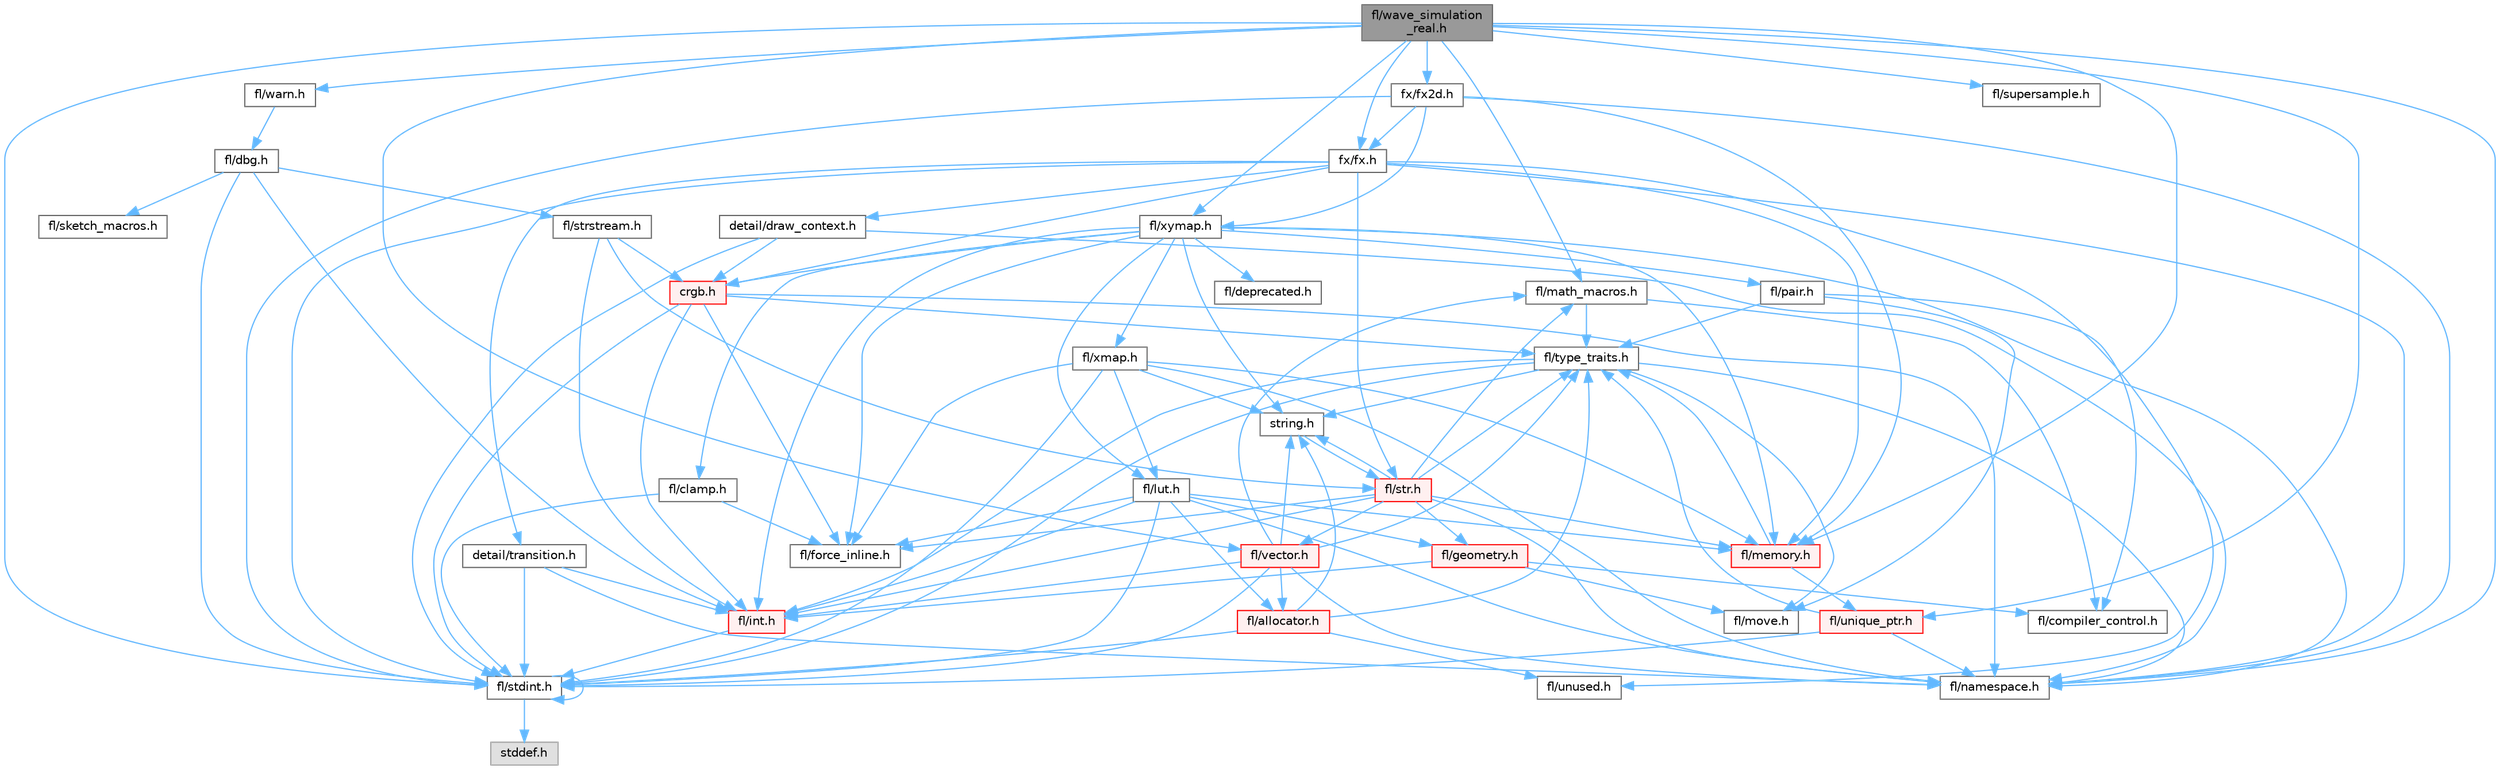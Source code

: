 digraph "fl/wave_simulation_real.h"
{
 // INTERACTIVE_SVG=YES
 // LATEX_PDF_SIZE
  bgcolor="transparent";
  edge [fontname=Helvetica,fontsize=10,labelfontname=Helvetica,labelfontsize=10];
  node [fontname=Helvetica,fontsize=10,shape=box,height=0.2,width=0.4];
  Node1 [id="Node000001",label="fl/wave_simulation\l_real.h",height=0.2,width=0.4,color="gray40", fillcolor="grey60", style="filled", fontcolor="black",tooltip=" "];
  Node1 -> Node2 [id="edge1_Node000001_Node000002",color="steelblue1",style="solid",tooltip=" "];
  Node2 [id="Node000002",label="fl/stdint.h",height=0.2,width=0.4,color="grey40", fillcolor="white", style="filled",URL="$df/dd8/stdint_8h.html",tooltip=" "];
  Node2 -> Node3 [id="edge2_Node000002_Node000003",color="steelblue1",style="solid",tooltip=" "];
  Node3 [id="Node000003",label="stddef.h",height=0.2,width=0.4,color="grey60", fillcolor="#E0E0E0", style="filled",tooltip=" "];
  Node2 -> Node2 [id="edge3_Node000002_Node000002",color="steelblue1",style="solid",tooltip=" "];
  Node1 -> Node4 [id="edge4_Node000001_Node000004",color="steelblue1",style="solid",tooltip=" "];
  Node4 [id="Node000004",label="fl/math_macros.h",height=0.2,width=0.4,color="grey40", fillcolor="white", style="filled",URL="$d8/db8/math__macros_8h.html",tooltip=" "];
  Node4 -> Node5 [id="edge5_Node000004_Node000005",color="steelblue1",style="solid",tooltip=" "];
  Node5 [id="Node000005",label="fl/compiler_control.h",height=0.2,width=0.4,color="grey40", fillcolor="white", style="filled",URL="$d4/d54/compiler__control_8h.html",tooltip=" "];
  Node4 -> Node6 [id="edge6_Node000004_Node000006",color="steelblue1",style="solid",tooltip=" "];
  Node6 [id="Node000006",label="fl/type_traits.h",height=0.2,width=0.4,color="grey40", fillcolor="white", style="filled",URL="$df/d63/type__traits_8h.html",tooltip=" "];
  Node6 -> Node7 [id="edge7_Node000006_Node000007",color="steelblue1",style="solid",tooltip=" "];
  Node7 [id="Node000007",label="string.h",height=0.2,width=0.4,color="grey40", fillcolor="white", style="filled",URL="$da/d66/string_8h.html",tooltip=" "];
  Node7 -> Node8 [id="edge8_Node000007_Node000008",color="steelblue1",style="solid",tooltip=" "];
  Node8 [id="Node000008",label="fl/str.h",height=0.2,width=0.4,color="red", fillcolor="#FFF0F0", style="filled",URL="$d1/d93/str_8h.html",tooltip=" "];
  Node8 -> Node9 [id="edge9_Node000008_Node000009",color="steelblue1",style="solid",tooltip=" "];
  Node9 [id="Node000009",label="fl/int.h",height=0.2,width=0.4,color="red", fillcolor="#FFF0F0", style="filled",URL="$d3/d7e/int_8h.html",tooltip=" "];
  Node9 -> Node2 [id="edge10_Node000009_Node000002",color="steelblue1",style="solid",tooltip=" "];
  Node8 -> Node7 [id="edge11_Node000008_Node000007",color="steelblue1",style="solid",tooltip=" "];
  Node8 -> Node11 [id="edge12_Node000008_Node000011",color="steelblue1",style="solid",tooltip=" "];
  Node11 [id="Node000011",label="fl/geometry.h",height=0.2,width=0.4,color="red", fillcolor="#FFF0F0", style="filled",URL="$d4/d67/geometry_8h.html",tooltip=" "];
  Node11 -> Node9 [id="edge13_Node000011_Node000009",color="steelblue1",style="solid",tooltip=" "];
  Node11 -> Node5 [id="edge14_Node000011_Node000005",color="steelblue1",style="solid",tooltip=" "];
  Node11 -> Node16 [id="edge15_Node000011_Node000016",color="steelblue1",style="solid",tooltip=" "];
  Node16 [id="Node000016",label="fl/move.h",height=0.2,width=0.4,color="grey40", fillcolor="white", style="filled",URL="$d9/d83/move_8h.html",tooltip=" "];
  Node8 -> Node4 [id="edge16_Node000008_Node000004",color="steelblue1",style="solid",tooltip=" "];
  Node8 -> Node17 [id="edge17_Node000008_Node000017",color="steelblue1",style="solid",tooltip=" "];
  Node17 [id="Node000017",label="fl/namespace.h",height=0.2,width=0.4,color="grey40", fillcolor="white", style="filled",URL="$df/d2a/namespace_8h.html",tooltip="Implements the FastLED namespace macros."];
  Node8 -> Node18 [id="edge18_Node000008_Node000018",color="steelblue1",style="solid",tooltip=" "];
  Node18 [id="Node000018",label="fl/memory.h",height=0.2,width=0.4,color="red", fillcolor="#FFF0F0", style="filled",URL="$dc/d18/memory_8h.html",tooltip=" "];
  Node18 -> Node21 [id="edge19_Node000018_Node000021",color="steelblue1",style="solid",tooltip=" "];
  Node21 [id="Node000021",label="fl/unique_ptr.h",height=0.2,width=0.4,color="red", fillcolor="#FFF0F0", style="filled",URL="$da/d4b/unique__ptr_8h.html",tooltip=" "];
  Node21 -> Node17 [id="edge20_Node000021_Node000017",color="steelblue1",style="solid",tooltip=" "];
  Node21 -> Node6 [id="edge21_Node000021_Node000006",color="steelblue1",style="solid",tooltip=" "];
  Node21 -> Node2 [id="edge22_Node000021_Node000002",color="steelblue1",style="solid",tooltip=" "];
  Node18 -> Node6 [id="edge23_Node000018_Node000006",color="steelblue1",style="solid",tooltip=" "];
  Node8 -> Node6 [id="edge24_Node000008_Node000006",color="steelblue1",style="solid",tooltip=" "];
  Node8 -> Node45 [id="edge25_Node000008_Node000045",color="steelblue1",style="solid",tooltip=" "];
  Node45 [id="Node000045",label="fl/vector.h",height=0.2,width=0.4,color="red", fillcolor="#FFF0F0", style="filled",URL="$d6/d68/vector_8h.html",tooltip=" "];
  Node45 -> Node2 [id="edge26_Node000045_Node000002",color="steelblue1",style="solid",tooltip=" "];
  Node45 -> Node9 [id="edge27_Node000045_Node000009",color="steelblue1",style="solid",tooltip=" "];
  Node45 -> Node7 [id="edge28_Node000045_Node000007",color="steelblue1",style="solid",tooltip=" "];
  Node45 -> Node4 [id="edge29_Node000045_Node000004",color="steelblue1",style="solid",tooltip=" "];
  Node45 -> Node17 [id="edge30_Node000045_Node000017",color="steelblue1",style="solid",tooltip=" "];
  Node45 -> Node27 [id="edge31_Node000045_Node000027",color="steelblue1",style="solid",tooltip=" "];
  Node27 [id="Node000027",label="fl/allocator.h",height=0.2,width=0.4,color="red", fillcolor="#FFF0F0", style="filled",URL="$da/da9/allocator_8h.html",tooltip=" "];
  Node27 -> Node7 [id="edge32_Node000027_Node000007",color="steelblue1",style="solid",tooltip=" "];
  Node27 -> Node6 [id="edge33_Node000027_Node000006",color="steelblue1",style="solid",tooltip=" "];
  Node27 -> Node31 [id="edge34_Node000027_Node000031",color="steelblue1",style="solid",tooltip=" "];
  Node31 [id="Node000031",label="fl/unused.h",height=0.2,width=0.4,color="grey40", fillcolor="white", style="filled",URL="$d8/d4b/unused_8h.html",tooltip=" "];
  Node27 -> Node2 [id="edge35_Node000027_Node000002",color="steelblue1",style="solid",tooltip=" "];
  Node45 -> Node6 [id="edge36_Node000045_Node000006",color="steelblue1",style="solid",tooltip=" "];
  Node8 -> Node14 [id="edge37_Node000008_Node000014",color="steelblue1",style="solid",tooltip=" "];
  Node14 [id="Node000014",label="fl/force_inline.h",height=0.2,width=0.4,color="grey40", fillcolor="white", style="filled",URL="$d4/d64/force__inline_8h.html",tooltip=" "];
  Node6 -> Node2 [id="edge38_Node000006_Node000002",color="steelblue1",style="solid",tooltip=" "];
  Node6 -> Node17 [id="edge39_Node000006_Node000017",color="steelblue1",style="solid",tooltip=" "];
  Node6 -> Node16 [id="edge40_Node000006_Node000016",color="steelblue1",style="solid",tooltip=" "];
  Node6 -> Node9 [id="edge41_Node000006_Node000009",color="steelblue1",style="solid",tooltip=" "];
  Node1 -> Node17 [id="edge42_Node000001_Node000017",color="steelblue1",style="solid",tooltip=" "];
  Node1 -> Node21 [id="edge43_Node000001_Node000021",color="steelblue1",style="solid",tooltip=" "];
  Node1 -> Node45 [id="edge44_Node000001_Node000045",color="steelblue1",style="solid",tooltip=" "];
  Node1 -> Node50 [id="edge45_Node000001_Node000050",color="steelblue1",style="solid",tooltip=" "];
  Node50 [id="Node000050",label="fl/warn.h",height=0.2,width=0.4,color="grey40", fillcolor="white", style="filled",URL="$de/d77/warn_8h.html",tooltip=" "];
  Node50 -> Node51 [id="edge46_Node000050_Node000051",color="steelblue1",style="solid",tooltip=" "];
  Node51 [id="Node000051",label="fl/dbg.h",height=0.2,width=0.4,color="grey40", fillcolor="white", style="filled",URL="$d6/d01/dbg_8h.html",tooltip=" "];
  Node51 -> Node52 [id="edge47_Node000051_Node000052",color="steelblue1",style="solid",tooltip=" "];
  Node52 [id="Node000052",label="fl/strstream.h",height=0.2,width=0.4,color="grey40", fillcolor="white", style="filled",URL="$d8/d00/strstream_8h.html",tooltip=" "];
  Node52 -> Node9 [id="edge48_Node000052_Node000009",color="steelblue1",style="solid",tooltip=" "];
  Node52 -> Node8 [id="edge49_Node000052_Node000008",color="steelblue1",style="solid",tooltip=" "];
  Node52 -> Node53 [id="edge50_Node000052_Node000053",color="steelblue1",style="solid",tooltip=" "];
  Node53 [id="Node000053",label="crgb.h",height=0.2,width=0.4,color="red", fillcolor="#FFF0F0", style="filled",URL="$db/dd1/crgb_8h.html",tooltip="Defines the red, green, and blue (RGB) pixel struct."];
  Node53 -> Node2 [id="edge51_Node000053_Node000002",color="steelblue1",style="solid",tooltip=" "];
  Node53 -> Node9 [id="edge52_Node000053_Node000009",color="steelblue1",style="solid",tooltip=" "];
  Node53 -> Node17 [id="edge53_Node000053_Node000017",color="steelblue1",style="solid",tooltip=" "];
  Node53 -> Node14 [id="edge54_Node000053_Node000014",color="steelblue1",style="solid",tooltip=" "];
  Node53 -> Node6 [id="edge55_Node000053_Node000006",color="steelblue1",style="solid",tooltip=" "];
  Node51 -> Node61 [id="edge56_Node000051_Node000061",color="steelblue1",style="solid",tooltip=" "];
  Node61 [id="Node000061",label="fl/sketch_macros.h",height=0.2,width=0.4,color="grey40", fillcolor="white", style="filled",URL="$d1/dbc/sketch__macros_8h.html",tooltip=" "];
  Node51 -> Node9 [id="edge57_Node000051_Node000009",color="steelblue1",style="solid",tooltip=" "];
  Node51 -> Node2 [id="edge58_Node000051_Node000002",color="steelblue1",style="solid",tooltip=" "];
  Node1 -> Node18 [id="edge59_Node000001_Node000018",color="steelblue1",style="solid",tooltip=" "];
  Node1 -> Node62 [id="edge60_Node000001_Node000062",color="steelblue1",style="solid",tooltip=" "];
  Node62 [id="Node000062",label="fl/supersample.h",height=0.2,width=0.4,color="grey40", fillcolor="white", style="filled",URL="$d2/dce/supersample_8h.html",tooltip=" "];
  Node1 -> Node63 [id="edge61_Node000001_Node000063",color="steelblue1",style="solid",tooltip=" "];
  Node63 [id="Node000063",label="fl/xymap.h",height=0.2,width=0.4,color="grey40", fillcolor="white", style="filled",URL="$da/d61/xymap_8h.html",tooltip=" "];
  Node63 -> Node9 [id="edge62_Node000063_Node000009",color="steelblue1",style="solid",tooltip=" "];
  Node63 -> Node17 [id="edge63_Node000063_Node000017",color="steelblue1",style="solid",tooltip=" "];
  Node63 -> Node14 [id="edge64_Node000063_Node000014",color="steelblue1",style="solid",tooltip=" "];
  Node63 -> Node64 [id="edge65_Node000063_Node000064",color="steelblue1",style="solid",tooltip=" "];
  Node64 [id="Node000064",label="fl/pair.h",height=0.2,width=0.4,color="grey40", fillcolor="white", style="filled",URL="$d3/d41/pair_8h.html",tooltip=" "];
  Node64 -> Node16 [id="edge66_Node000064_Node000016",color="steelblue1",style="solid",tooltip=" "];
  Node64 -> Node5 [id="edge67_Node000064_Node000005",color="steelblue1",style="solid",tooltip=" "];
  Node64 -> Node6 [id="edge68_Node000064_Node000006",color="steelblue1",style="solid",tooltip=" "];
  Node63 -> Node7 [id="edge69_Node000063_Node000007",color="steelblue1",style="solid",tooltip=" "];
  Node63 -> Node53 [id="edge70_Node000063_Node000053",color="steelblue1",style="solid",tooltip=" "];
  Node63 -> Node13 [id="edge71_Node000063_Node000013",color="steelblue1",style="solid",tooltip=" "];
  Node13 [id="Node000013",label="fl/clamp.h",height=0.2,width=0.4,color="grey40", fillcolor="white", style="filled",URL="$d6/dd3/clamp_8h.html",tooltip=" "];
  Node13 -> Node2 [id="edge72_Node000013_Node000002",color="steelblue1",style="solid",tooltip=" "];
  Node13 -> Node14 [id="edge73_Node000013_Node000014",color="steelblue1",style="solid",tooltip=" "];
  Node63 -> Node65 [id="edge74_Node000063_Node000065",color="steelblue1",style="solid",tooltip=" "];
  Node65 [id="Node000065",label="fl/lut.h",height=0.2,width=0.4,color="grey40", fillcolor="white", style="filled",URL="$db/d54/lut_8h.html",tooltip=" "];
  Node65 -> Node27 [id="edge75_Node000065_Node000027",color="steelblue1",style="solid",tooltip=" "];
  Node65 -> Node14 [id="edge76_Node000065_Node000014",color="steelblue1",style="solid",tooltip=" "];
  Node65 -> Node18 [id="edge77_Node000065_Node000018",color="steelblue1",style="solid",tooltip=" "];
  Node65 -> Node2 [id="edge78_Node000065_Node000002",color="steelblue1",style="solid",tooltip=" "];
  Node65 -> Node9 [id="edge79_Node000065_Node000009",color="steelblue1",style="solid",tooltip=" "];
  Node65 -> Node11 [id="edge80_Node000065_Node000011",color="steelblue1",style="solid",tooltip=" "];
  Node65 -> Node17 [id="edge81_Node000065_Node000017",color="steelblue1",style="solid",tooltip=" "];
  Node63 -> Node18 [id="edge82_Node000063_Node000018",color="steelblue1",style="solid",tooltip=" "];
  Node63 -> Node36 [id="edge83_Node000063_Node000036",color="steelblue1",style="solid",tooltip=" "];
  Node36 [id="Node000036",label="fl/deprecated.h",height=0.2,width=0.4,color="grey40", fillcolor="white", style="filled",URL="$d4/dce/deprecated_8h.html",tooltip=" "];
  Node63 -> Node66 [id="edge84_Node000063_Node000066",color="steelblue1",style="solid",tooltip=" "];
  Node66 [id="Node000066",label="fl/xmap.h",height=0.2,width=0.4,color="grey40", fillcolor="white", style="filled",URL="$dd/dcc/xmap_8h.html",tooltip=" "];
  Node66 -> Node2 [id="edge85_Node000066_Node000002",color="steelblue1",style="solid",tooltip=" "];
  Node66 -> Node7 [id="edge86_Node000066_Node000007",color="steelblue1",style="solid",tooltip=" "];
  Node66 -> Node14 [id="edge87_Node000066_Node000014",color="steelblue1",style="solid",tooltip=" "];
  Node66 -> Node65 [id="edge88_Node000066_Node000065",color="steelblue1",style="solid",tooltip=" "];
  Node66 -> Node18 [id="edge89_Node000066_Node000018",color="steelblue1",style="solid",tooltip=" "];
  Node66 -> Node17 [id="edge90_Node000066_Node000017",color="steelblue1",style="solid",tooltip=" "];
  Node1 -> Node67 [id="edge91_Node000001_Node000067",color="steelblue1",style="solid",tooltip=" "];
  Node67 [id="Node000067",label="fx/fx.h",height=0.2,width=0.4,color="grey40", fillcolor="white", style="filled",URL="$d2/d0c/fx_8h.html",tooltip=" "];
  Node67 -> Node2 [id="edge92_Node000067_Node000002",color="steelblue1",style="solid",tooltip=" "];
  Node67 -> Node53 [id="edge93_Node000067_Node000053",color="steelblue1",style="solid",tooltip=" "];
  Node67 -> Node68 [id="edge94_Node000067_Node000068",color="steelblue1",style="solid",tooltip=" "];
  Node68 [id="Node000068",label="detail/draw_context.h",height=0.2,width=0.4,color="grey40", fillcolor="white", style="filled",URL="$db/ded/draw__context_8h.html",tooltip=" "];
  Node68 -> Node53 [id="edge95_Node000068_Node000053",color="steelblue1",style="solid",tooltip=" "];
  Node68 -> Node17 [id="edge96_Node000068_Node000017",color="steelblue1",style="solid",tooltip=" "];
  Node68 -> Node2 [id="edge97_Node000068_Node000002",color="steelblue1",style="solid",tooltip=" "];
  Node67 -> Node69 [id="edge98_Node000067_Node000069",color="steelblue1",style="solid",tooltip=" "];
  Node69 [id="Node000069",label="detail/transition.h",height=0.2,width=0.4,color="grey40", fillcolor="white", style="filled",URL="$d7/df7/transition_8h.html",tooltip=" "];
  Node69 -> Node17 [id="edge99_Node000069_Node000017",color="steelblue1",style="solid",tooltip=" "];
  Node69 -> Node2 [id="edge100_Node000069_Node000002",color="steelblue1",style="solid",tooltip=" "];
  Node69 -> Node9 [id="edge101_Node000069_Node000009",color="steelblue1",style="solid",tooltip=" "];
  Node67 -> Node17 [id="edge102_Node000067_Node000017",color="steelblue1",style="solid",tooltip=" "];
  Node67 -> Node18 [id="edge103_Node000067_Node000018",color="steelblue1",style="solid",tooltip=" "];
  Node67 -> Node8 [id="edge104_Node000067_Node000008",color="steelblue1",style="solid",tooltip=" "];
  Node67 -> Node31 [id="edge105_Node000067_Node000031",color="steelblue1",style="solid",tooltip=" "];
  Node1 -> Node70 [id="edge106_Node000001_Node000070",color="steelblue1",style="solid",tooltip=" "];
  Node70 [id="Node000070",label="fx/fx2d.h",height=0.2,width=0.4,color="grey40", fillcolor="white", style="filled",URL="$d9/d43/fx2d_8h.html",tooltip=" "];
  Node70 -> Node2 [id="edge107_Node000070_Node000002",color="steelblue1",style="solid",tooltip=" "];
  Node70 -> Node17 [id="edge108_Node000070_Node000017",color="steelblue1",style="solid",tooltip=" "];
  Node70 -> Node18 [id="edge109_Node000070_Node000018",color="steelblue1",style="solid",tooltip=" "];
  Node70 -> Node63 [id="edge110_Node000070_Node000063",color="steelblue1",style="solid",tooltip=" "];
  Node70 -> Node67 [id="edge111_Node000070_Node000067",color="steelblue1",style="solid",tooltip=" "];
}
